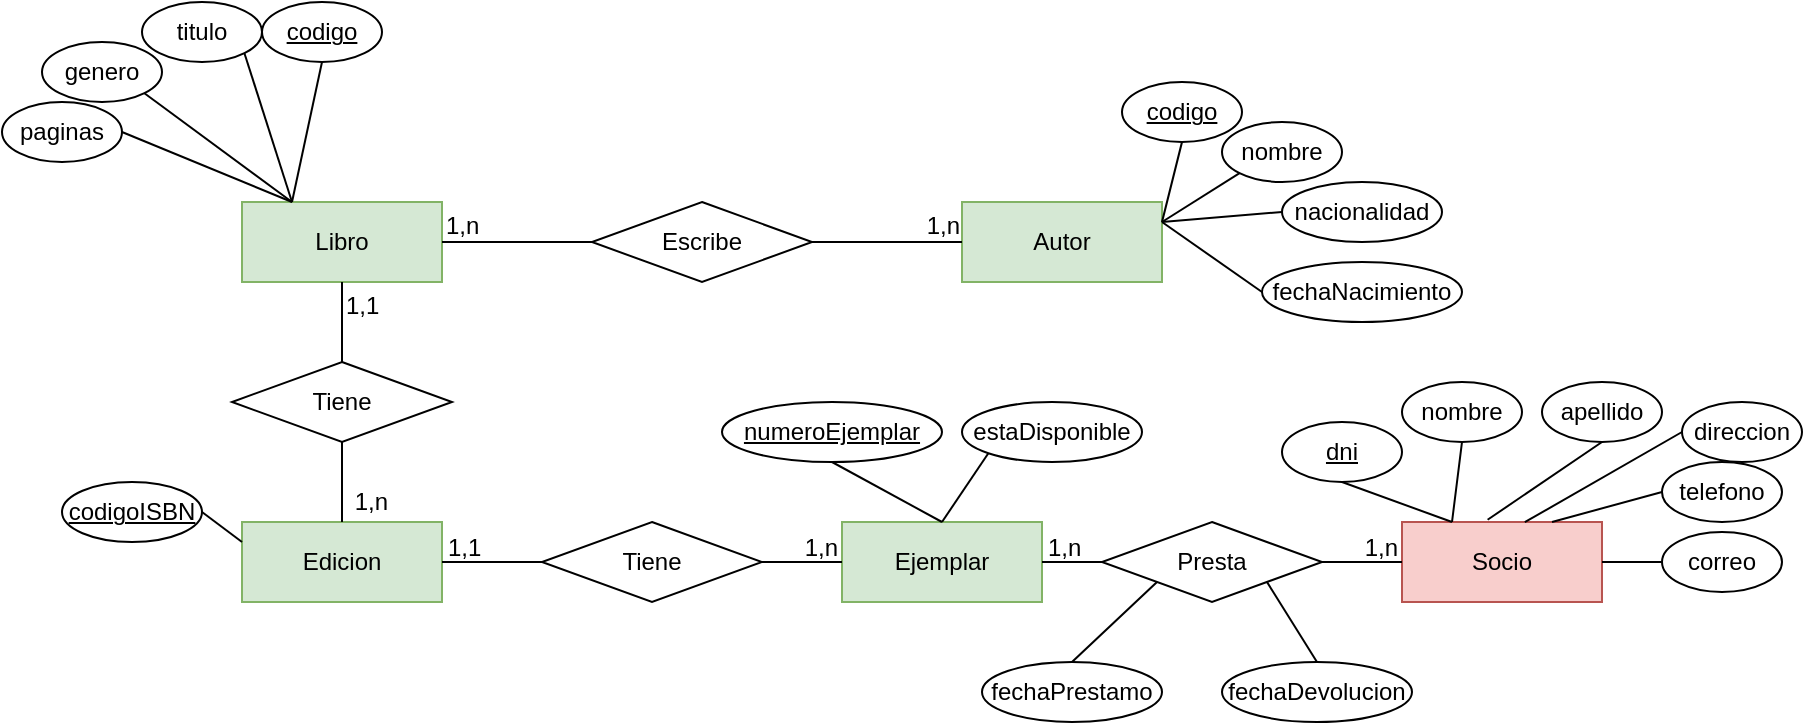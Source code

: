 <mxfile version="21.1.5" type="device" pages="2">
  <diagram id="R2lEEEUBdFMjLlhIrx00" name="diagrama conceptual">
    <mxGraphModel dx="1289" dy="741" grid="1" gridSize="10" guides="1" tooltips="1" connect="1" arrows="1" fold="1" page="1" pageScale="1" pageWidth="850" pageHeight="1100" math="0" shadow="0" extFonts="Permanent Marker^https://fonts.googleapis.com/css?family=Permanent+Marker">
      <root>
        <mxCell id="0" />
        <mxCell id="1" parent="0" />
        <mxCell id="YHcps3v1yfW_CganGsF0-1" value="Socio" style="whiteSpace=wrap;html=1;align=center;fillColor=#f8cecc;strokeColor=#b85450;" vertex="1" parent="1">
          <mxGeometry x="750" y="620" width="100" height="40" as="geometry" />
        </mxCell>
        <mxCell id="YHcps3v1yfW_CganGsF0-2" value="dni" style="ellipse;whiteSpace=wrap;html=1;align=center;fontStyle=4;" vertex="1" parent="1">
          <mxGeometry x="690" y="570" width="60" height="30" as="geometry" />
        </mxCell>
        <mxCell id="YHcps3v1yfW_CganGsF0-4" value="" style="endArrow=none;html=1;rounded=0;exitX=0.5;exitY=1;exitDx=0;exitDy=0;entryX=0.25;entryY=0;entryDx=0;entryDy=0;" edge="1" parent="1" source="YHcps3v1yfW_CganGsF0-2" target="YHcps3v1yfW_CganGsF0-1">
          <mxGeometry relative="1" as="geometry">
            <mxPoint x="610" y="630" as="sourcePoint" />
            <mxPoint x="770" y="630" as="targetPoint" />
          </mxGeometry>
        </mxCell>
        <mxCell id="YHcps3v1yfW_CganGsF0-6" value="" style="endArrow=none;html=1;rounded=0;exitX=0.5;exitY=1;exitDx=0;exitDy=0;entryX=0.25;entryY=0;entryDx=0;entryDy=0;" edge="1" parent="1" source="YHcps3v1yfW_CganGsF0-8" target="YHcps3v1yfW_CganGsF0-1">
          <mxGeometry relative="1" as="geometry">
            <mxPoint x="790" y="580" as="sourcePoint" />
            <mxPoint x="770" y="630" as="targetPoint" />
          </mxGeometry>
        </mxCell>
        <mxCell id="YHcps3v1yfW_CganGsF0-8" value="nombre" style="ellipse;whiteSpace=wrap;html=1;align=center;" vertex="1" parent="1">
          <mxGeometry x="750" y="550" width="60" height="30" as="geometry" />
        </mxCell>
        <mxCell id="YHcps3v1yfW_CganGsF0-10" value="apellido" style="ellipse;whiteSpace=wrap;html=1;align=center;" vertex="1" parent="1">
          <mxGeometry x="820" y="550" width="60" height="30" as="geometry" />
        </mxCell>
        <mxCell id="YHcps3v1yfW_CganGsF0-11" value="" style="endArrow=none;html=1;rounded=0;exitX=0.5;exitY=1;exitDx=0;exitDy=0;entryX=0.428;entryY=-0.028;entryDx=0;entryDy=0;entryPerimeter=0;" edge="1" parent="1" source="YHcps3v1yfW_CganGsF0-10" target="YHcps3v1yfW_CganGsF0-1">
          <mxGeometry relative="1" as="geometry">
            <mxPoint x="790" y="580" as="sourcePoint" />
            <mxPoint x="770" y="630" as="targetPoint" />
          </mxGeometry>
        </mxCell>
        <mxCell id="YHcps3v1yfW_CganGsF0-12" value="direccion" style="ellipse;whiteSpace=wrap;html=1;align=center;" vertex="1" parent="1">
          <mxGeometry x="890" y="560" width="60" height="30" as="geometry" />
        </mxCell>
        <mxCell id="YHcps3v1yfW_CganGsF0-13" value="telefono" style="ellipse;whiteSpace=wrap;html=1;align=center;" vertex="1" parent="1">
          <mxGeometry x="880" y="590" width="60" height="30" as="geometry" />
        </mxCell>
        <mxCell id="YHcps3v1yfW_CganGsF0-14" value="correo" style="ellipse;whiteSpace=wrap;html=1;align=center;" vertex="1" parent="1">
          <mxGeometry x="880" y="625" width="60" height="30" as="geometry" />
        </mxCell>
        <mxCell id="YHcps3v1yfW_CganGsF0-15" value="" style="endArrow=none;html=1;rounded=0;exitX=0;exitY=0.5;exitDx=0;exitDy=0;entryX=0.614;entryY=0.003;entryDx=0;entryDy=0;entryPerimeter=0;" edge="1" parent="1" source="YHcps3v1yfW_CganGsF0-12" target="YHcps3v1yfW_CganGsF0-1">
          <mxGeometry relative="1" as="geometry">
            <mxPoint x="790" y="580" as="sourcePoint" />
            <mxPoint x="770" y="630" as="targetPoint" />
          </mxGeometry>
        </mxCell>
        <mxCell id="YHcps3v1yfW_CganGsF0-16" value="" style="endArrow=none;html=1;rounded=0;exitX=0;exitY=0.5;exitDx=0;exitDy=0;entryX=0.75;entryY=0;entryDx=0;entryDy=0;" edge="1" parent="1" source="YHcps3v1yfW_CganGsF0-13" target="YHcps3v1yfW_CganGsF0-1">
          <mxGeometry relative="1" as="geometry">
            <mxPoint x="790" y="580" as="sourcePoint" />
            <mxPoint x="770" y="630" as="targetPoint" />
          </mxGeometry>
        </mxCell>
        <mxCell id="YHcps3v1yfW_CganGsF0-17" value="" style="endArrow=none;html=1;rounded=0;exitX=0;exitY=0.5;exitDx=0;exitDy=0;entryX=1;entryY=0.5;entryDx=0;entryDy=0;" edge="1" parent="1" source="YHcps3v1yfW_CganGsF0-14" target="YHcps3v1yfW_CganGsF0-1">
          <mxGeometry relative="1" as="geometry">
            <mxPoint x="790" y="580" as="sourcePoint" />
            <mxPoint x="770" y="630" as="targetPoint" />
          </mxGeometry>
        </mxCell>
        <mxCell id="YHcps3v1yfW_CganGsF0-18" value="Libro" style="whiteSpace=wrap;html=1;align=center;fillColor=#d5e8d4;strokeColor=#82b366;" vertex="1" parent="1">
          <mxGeometry x="170" y="460" width="100" height="40" as="geometry" />
        </mxCell>
        <mxCell id="YHcps3v1yfW_CganGsF0-19" value="Autor" style="whiteSpace=wrap;html=1;align=center;fillColor=#d5e8d4;strokeColor=#82b366;" vertex="1" parent="1">
          <mxGeometry x="530" y="460" width="100" height="40" as="geometry" />
        </mxCell>
        <mxCell id="YHcps3v1yfW_CganGsF0-20" value="" style="endArrow=none;html=1;rounded=0;exitX=1;exitY=1;exitDx=0;exitDy=0;entryX=0.25;entryY=0;entryDx=0;entryDy=0;" edge="1" parent="1" source="YHcps3v1yfW_CganGsF0-21" target="YHcps3v1yfW_CganGsF0-18">
          <mxGeometry relative="1" as="geometry">
            <mxPoint x="210" y="250" as="sourcePoint" />
            <mxPoint x="190" y="300" as="targetPoint" />
          </mxGeometry>
        </mxCell>
        <mxCell id="YHcps3v1yfW_CganGsF0-21" value="titulo" style="ellipse;whiteSpace=wrap;html=1;align=center;" vertex="1" parent="1">
          <mxGeometry x="120" y="360" width="60" height="30" as="geometry" />
        </mxCell>
        <mxCell id="YHcps3v1yfW_CganGsF0-22" value="genero" style="ellipse;whiteSpace=wrap;html=1;align=center;" vertex="1" parent="1">
          <mxGeometry x="70" y="380" width="60" height="30" as="geometry" />
        </mxCell>
        <mxCell id="YHcps3v1yfW_CganGsF0-23" value="" style="endArrow=none;html=1;rounded=0;exitX=1;exitY=1;exitDx=0;exitDy=0;entryX=0.25;entryY=0;entryDx=0;entryDy=0;" edge="1" parent="1" source="YHcps3v1yfW_CganGsF0-22" target="YHcps3v1yfW_CganGsF0-18">
          <mxGeometry relative="1" as="geometry">
            <mxPoint x="210" y="250" as="sourcePoint" />
            <mxPoint x="190" y="300" as="targetPoint" />
          </mxGeometry>
        </mxCell>
        <mxCell id="YHcps3v1yfW_CganGsF0-25" value="paginas" style="ellipse;whiteSpace=wrap;html=1;align=center;" vertex="1" parent="1">
          <mxGeometry x="50" y="410" width="60" height="30" as="geometry" />
        </mxCell>
        <mxCell id="YHcps3v1yfW_CganGsF0-26" value="" style="endArrow=none;html=1;rounded=0;exitX=1;exitY=0.5;exitDx=0;exitDy=0;entryX=0.25;entryY=0;entryDx=0;entryDy=0;" edge="1" parent="1" source="YHcps3v1yfW_CganGsF0-25" target="YHcps3v1yfW_CganGsF0-18">
          <mxGeometry relative="1" as="geometry">
            <mxPoint x="210" y="250" as="sourcePoint" />
            <mxPoint x="190" y="300" as="targetPoint" />
          </mxGeometry>
        </mxCell>
        <mxCell id="YHcps3v1yfW_CganGsF0-27" value="codigo" style="ellipse;whiteSpace=wrap;html=1;align=center;fontStyle=4;" vertex="1" parent="1">
          <mxGeometry x="180" y="360" width="60" height="30" as="geometry" />
        </mxCell>
        <mxCell id="YHcps3v1yfW_CganGsF0-28" value="" style="endArrow=none;html=1;rounded=0;exitX=0.5;exitY=1;exitDx=0;exitDy=0;entryX=0.25;entryY=0;entryDx=0;entryDy=0;" edge="1" parent="1" source="YHcps3v1yfW_CganGsF0-27" target="YHcps3v1yfW_CganGsF0-18">
          <mxGeometry relative="1" as="geometry">
            <mxPoint x="210" y="250" as="sourcePoint" />
            <mxPoint x="190" y="300" as="targetPoint" />
          </mxGeometry>
        </mxCell>
        <mxCell id="YHcps3v1yfW_CganGsF0-29" value="codigo" style="ellipse;whiteSpace=wrap;html=1;align=center;fontStyle=4;" vertex="1" parent="1">
          <mxGeometry x="610" y="400" width="60" height="30" as="geometry" />
        </mxCell>
        <mxCell id="YHcps3v1yfW_CganGsF0-30" value="" style="endArrow=none;html=1;rounded=0;exitX=0.5;exitY=1;exitDx=0;exitDy=0;entryX=1;entryY=0.25;entryDx=0;entryDy=0;" edge="1" parent="1" source="YHcps3v1yfW_CganGsF0-29" target="YHcps3v1yfW_CganGsF0-19">
          <mxGeometry relative="1" as="geometry">
            <mxPoint x="290" y="250" as="sourcePoint" />
            <mxPoint x="270" y="300" as="targetPoint" />
          </mxGeometry>
        </mxCell>
        <mxCell id="YHcps3v1yfW_CganGsF0-31" value="nombre" style="ellipse;whiteSpace=wrap;html=1;align=center;" vertex="1" parent="1">
          <mxGeometry x="660" y="420" width="60" height="30" as="geometry" />
        </mxCell>
        <mxCell id="YHcps3v1yfW_CganGsF0-32" value="" style="endArrow=none;html=1;rounded=0;exitX=0;exitY=1;exitDx=0;exitDy=0;entryX=1;entryY=0.25;entryDx=0;entryDy=0;" edge="1" parent="1" source="YHcps3v1yfW_CganGsF0-31" target="YHcps3v1yfW_CganGsF0-19">
          <mxGeometry relative="1" as="geometry">
            <mxPoint x="290" y="250" as="sourcePoint" />
            <mxPoint x="270" y="300" as="targetPoint" />
          </mxGeometry>
        </mxCell>
        <mxCell id="YHcps3v1yfW_CganGsF0-33" value="nacionalidad" style="ellipse;whiteSpace=wrap;html=1;align=center;" vertex="1" parent="1">
          <mxGeometry x="690" y="450" width="80" height="30" as="geometry" />
        </mxCell>
        <mxCell id="YHcps3v1yfW_CganGsF0-34" value="" style="endArrow=none;html=1;rounded=0;exitX=0;exitY=0.5;exitDx=0;exitDy=0;entryX=1;entryY=0.25;entryDx=0;entryDy=0;" edge="1" parent="1" source="YHcps3v1yfW_CganGsF0-33" target="YHcps3v1yfW_CganGsF0-19">
          <mxGeometry relative="1" as="geometry">
            <mxPoint x="290" y="250" as="sourcePoint" />
            <mxPoint x="270" y="300" as="targetPoint" />
          </mxGeometry>
        </mxCell>
        <mxCell id="YHcps3v1yfW_CganGsF0-35" value="fechaNacimiento" style="ellipse;whiteSpace=wrap;html=1;align=center;" vertex="1" parent="1">
          <mxGeometry x="680" y="490" width="100" height="30" as="geometry" />
        </mxCell>
        <mxCell id="YHcps3v1yfW_CganGsF0-38" value="" style="endArrow=none;html=1;rounded=0;exitX=0;exitY=0.5;exitDx=0;exitDy=0;entryX=1;entryY=0.25;entryDx=0;entryDy=0;" edge="1" parent="1" source="YHcps3v1yfW_CganGsF0-35" target="YHcps3v1yfW_CganGsF0-19">
          <mxGeometry relative="1" as="geometry">
            <mxPoint x="290" y="250" as="sourcePoint" />
            <mxPoint x="270" y="300" as="targetPoint" />
          </mxGeometry>
        </mxCell>
        <mxCell id="YHcps3v1yfW_CganGsF0-40" value="Edicion" style="whiteSpace=wrap;html=1;align=center;fillColor=#d5e8d4;strokeColor=#82b366;" vertex="1" parent="1">
          <mxGeometry x="170" y="620" width="100" height="40" as="geometry" />
        </mxCell>
        <mxCell id="YHcps3v1yfW_CganGsF0-42" value="codigoISBN" style="ellipse;whiteSpace=wrap;html=1;align=center;fontStyle=4;" vertex="1" parent="1">
          <mxGeometry x="80" y="600" width="70" height="30" as="geometry" />
        </mxCell>
        <mxCell id="YHcps3v1yfW_CganGsF0-43" value="" style="endArrow=none;html=1;rounded=0;exitX=1;exitY=0.5;exitDx=0;exitDy=0;entryX=0;entryY=0.25;entryDx=0;entryDy=0;" edge="1" parent="1" source="YHcps3v1yfW_CganGsF0-42" target="YHcps3v1yfW_CganGsF0-40">
          <mxGeometry relative="1" as="geometry">
            <mxPoint x="210" y="300" as="sourcePoint" />
            <mxPoint x="190" y="350" as="targetPoint" />
          </mxGeometry>
        </mxCell>
        <mxCell id="YHcps3v1yfW_CganGsF0-44" value="" style="endArrow=none;html=1;rounded=0;entryX=0;entryY=0.5;entryDx=0;entryDy=0;exitX=1;exitY=0.5;exitDx=0;exitDy=0;" edge="1" parent="1" source="YHcps3v1yfW_CganGsF0-18" target="YHcps3v1yfW_CganGsF0-19">
          <mxGeometry relative="1" as="geometry">
            <mxPoint x="280" y="510" as="sourcePoint" />
            <mxPoint x="440" y="510" as="targetPoint" />
          </mxGeometry>
        </mxCell>
        <mxCell id="YHcps3v1yfW_CganGsF0-45" value="1,n" style="resizable=0;html=1;whiteSpace=wrap;align=left;verticalAlign=bottom;" connectable="0" vertex="1" parent="YHcps3v1yfW_CganGsF0-44">
          <mxGeometry x="-1" relative="1" as="geometry" />
        </mxCell>
        <mxCell id="YHcps3v1yfW_CganGsF0-46" value="1,n" style="resizable=0;html=1;whiteSpace=wrap;align=right;verticalAlign=bottom;" connectable="0" vertex="1" parent="YHcps3v1yfW_CganGsF0-44">
          <mxGeometry x="1" relative="1" as="geometry" />
        </mxCell>
        <mxCell id="YHcps3v1yfW_CganGsF0-47" value="" style="endArrow=none;html=1;rounded=0;entryX=0.5;entryY=0;entryDx=0;entryDy=0;exitX=0.5;exitY=1;exitDx=0;exitDy=0;" edge="1" parent="1" source="YHcps3v1yfW_CganGsF0-18" target="YHcps3v1yfW_CganGsF0-40">
          <mxGeometry relative="1" as="geometry">
            <mxPoint x="280" y="510" as="sourcePoint" />
            <mxPoint x="440" y="510" as="targetPoint" />
          </mxGeometry>
        </mxCell>
        <mxCell id="YHcps3v1yfW_CganGsF0-48" value="1,1" style="resizable=0;html=1;whiteSpace=wrap;align=left;verticalAlign=bottom;" connectable="0" vertex="1" parent="YHcps3v1yfW_CganGsF0-47">
          <mxGeometry x="-1" relative="1" as="geometry">
            <mxPoint y="20" as="offset" />
          </mxGeometry>
        </mxCell>
        <mxCell id="YHcps3v1yfW_CganGsF0-49" value="1,n" style="resizable=0;html=1;whiteSpace=wrap;align=right;verticalAlign=bottom;" connectable="0" vertex="1" parent="YHcps3v1yfW_CganGsF0-47">
          <mxGeometry x="1" relative="1" as="geometry">
            <mxPoint x="24" y="-2" as="offset" />
          </mxGeometry>
        </mxCell>
        <mxCell id="YHcps3v1yfW_CganGsF0-58" value="Ejemplar" style="whiteSpace=wrap;html=1;align=center;fillColor=#d5e8d4;strokeColor=#82b366;" vertex="1" parent="1">
          <mxGeometry x="470" y="620" width="100" height="40" as="geometry" />
        </mxCell>
        <mxCell id="YHcps3v1yfW_CganGsF0-59" value="" style="endArrow=none;html=1;rounded=0;entryX=0;entryY=0.5;entryDx=0;entryDy=0;exitX=1;exitY=0.5;exitDx=0;exitDy=0;" edge="1" parent="1" source="YHcps3v1yfW_CganGsF0-40" target="YHcps3v1yfW_CganGsF0-58">
          <mxGeometry relative="1" as="geometry">
            <mxPoint x="280" y="560" as="sourcePoint" />
            <mxPoint x="440" y="560" as="targetPoint" />
          </mxGeometry>
        </mxCell>
        <mxCell id="YHcps3v1yfW_CganGsF0-60" value="1,1" style="resizable=0;html=1;whiteSpace=wrap;align=left;verticalAlign=bottom;" connectable="0" vertex="1" parent="YHcps3v1yfW_CganGsF0-59">
          <mxGeometry x="-1" relative="1" as="geometry">
            <mxPoint x="1" y="1" as="offset" />
          </mxGeometry>
        </mxCell>
        <mxCell id="YHcps3v1yfW_CganGsF0-61" value="1,n" style="resizable=0;html=1;whiteSpace=wrap;align=right;verticalAlign=bottom;" connectable="0" vertex="1" parent="YHcps3v1yfW_CganGsF0-59">
          <mxGeometry x="1" relative="1" as="geometry">
            <mxPoint x="-1" y="1" as="offset" />
          </mxGeometry>
        </mxCell>
        <mxCell id="YHcps3v1yfW_CganGsF0-62" value="Escribe" style="shape=rhombus;perimeter=rhombusPerimeter;whiteSpace=wrap;html=1;align=center;" vertex="1" parent="1">
          <mxGeometry x="345" y="460" width="110" height="40" as="geometry" />
        </mxCell>
        <mxCell id="YHcps3v1yfW_CganGsF0-63" value="Tiene" style="shape=rhombus;perimeter=rhombusPerimeter;whiteSpace=wrap;html=1;align=center;" vertex="1" parent="1">
          <mxGeometry x="165" y="540" width="110" height="40" as="geometry" />
        </mxCell>
        <mxCell id="YHcps3v1yfW_CganGsF0-68" value="Tiene" style="shape=rhombus;perimeter=rhombusPerimeter;whiteSpace=wrap;html=1;align=center;" vertex="1" parent="1">
          <mxGeometry x="320" y="620" width="110" height="40" as="geometry" />
        </mxCell>
        <mxCell id="YHcps3v1yfW_CganGsF0-69" value="numeroEjemplar" style="ellipse;whiteSpace=wrap;html=1;align=center;fontStyle=4;" vertex="1" parent="1">
          <mxGeometry x="410" y="560" width="110" height="30" as="geometry" />
        </mxCell>
        <mxCell id="YHcps3v1yfW_CganGsF0-70" value="estaDisponible" style="ellipse;whiteSpace=wrap;html=1;align=center;" vertex="1" parent="1">
          <mxGeometry x="530" y="560" width="90" height="30" as="geometry" />
        </mxCell>
        <mxCell id="YHcps3v1yfW_CganGsF0-72" value="" style="endArrow=none;html=1;rounded=0;exitX=0.5;exitY=1;exitDx=0;exitDy=0;entryX=0.5;entryY=0;entryDx=0;entryDy=0;" edge="1" parent="1" source="YHcps3v1yfW_CganGsF0-69" target="YHcps3v1yfW_CganGsF0-58">
          <mxGeometry relative="1" as="geometry">
            <mxPoint x="210" y="250" as="sourcePoint" />
            <mxPoint x="190" y="300" as="targetPoint" />
          </mxGeometry>
        </mxCell>
        <mxCell id="YHcps3v1yfW_CganGsF0-73" value="" style="endArrow=none;html=1;rounded=0;exitX=0;exitY=1;exitDx=0;exitDy=0;entryX=0.5;entryY=0;entryDx=0;entryDy=0;" edge="1" parent="1" source="YHcps3v1yfW_CganGsF0-70" target="YHcps3v1yfW_CganGsF0-58">
          <mxGeometry relative="1" as="geometry">
            <mxPoint x="210" y="250" as="sourcePoint" />
            <mxPoint x="190" y="300" as="targetPoint" />
          </mxGeometry>
        </mxCell>
        <mxCell id="YHcps3v1yfW_CganGsF0-75" value="" style="endArrow=none;html=1;rounded=0;entryX=0;entryY=0.5;entryDx=0;entryDy=0;exitX=1;exitY=0.5;exitDx=0;exitDy=0;" edge="1" parent="1" source="YHcps3v1yfW_CganGsF0-74" target="YHcps3v1yfW_CganGsF0-1">
          <mxGeometry relative="1" as="geometry">
            <mxPoint x="530" y="639.66" as="sourcePoint" />
            <mxPoint x="730" y="639.66" as="targetPoint" />
          </mxGeometry>
        </mxCell>
        <mxCell id="YHcps3v1yfW_CganGsF0-77" value="1,n" style="resizable=0;html=1;whiteSpace=wrap;align=right;verticalAlign=bottom;" connectable="0" vertex="1" parent="YHcps3v1yfW_CganGsF0-75">
          <mxGeometry x="1" relative="1" as="geometry">
            <mxPoint x="-1" y="1" as="offset" />
          </mxGeometry>
        </mxCell>
        <mxCell id="YHcps3v1yfW_CganGsF0-78" value="" style="endArrow=none;html=1;rounded=0;entryX=0;entryY=0.5;entryDx=0;entryDy=0;exitX=1;exitY=0.5;exitDx=0;exitDy=0;" edge="1" parent="1" source="YHcps3v1yfW_CganGsF0-58" target="YHcps3v1yfW_CganGsF0-74">
          <mxGeometry relative="1" as="geometry">
            <mxPoint x="570" y="640" as="sourcePoint" />
            <mxPoint x="750" y="640" as="targetPoint" />
          </mxGeometry>
        </mxCell>
        <mxCell id="YHcps3v1yfW_CganGsF0-79" value="1,n" style="resizable=0;html=1;whiteSpace=wrap;align=left;verticalAlign=bottom;" connectable="0" vertex="1" parent="YHcps3v1yfW_CganGsF0-78">
          <mxGeometry x="-1" relative="1" as="geometry">
            <mxPoint x="1" y="1" as="offset" />
          </mxGeometry>
        </mxCell>
        <mxCell id="YHcps3v1yfW_CganGsF0-74" value="Presta" style="shape=rhombus;perimeter=rhombusPerimeter;whiteSpace=wrap;html=1;align=center;" vertex="1" parent="1">
          <mxGeometry x="600" y="620" width="110" height="40" as="geometry" />
        </mxCell>
        <mxCell id="YHcps3v1yfW_CganGsF0-81" value="fechaPrestamo" style="ellipse;whiteSpace=wrap;html=1;align=center;" vertex="1" parent="1">
          <mxGeometry x="540" y="690" width="90" height="30" as="geometry" />
        </mxCell>
        <mxCell id="YHcps3v1yfW_CganGsF0-82" value="" style="endArrow=none;html=1;rounded=0;exitX=0;exitY=1;exitDx=0;exitDy=0;entryX=0.5;entryY=0;entryDx=0;entryDy=0;" edge="1" parent="1" source="YHcps3v1yfW_CganGsF0-74" target="YHcps3v1yfW_CganGsF0-81">
          <mxGeometry relative="1" as="geometry">
            <mxPoint x="210" y="250" as="sourcePoint" />
            <mxPoint x="190" y="300" as="targetPoint" />
          </mxGeometry>
        </mxCell>
        <mxCell id="YHcps3v1yfW_CganGsF0-83" value="fechaDevolucion" style="ellipse;whiteSpace=wrap;html=1;align=center;" vertex="1" parent="1">
          <mxGeometry x="660" y="690" width="95" height="30" as="geometry" />
        </mxCell>
        <mxCell id="YHcps3v1yfW_CganGsF0-84" value="" style="endArrow=none;html=1;rounded=0;exitX=1;exitY=1;exitDx=0;exitDy=0;entryX=0.5;entryY=0;entryDx=0;entryDy=0;" edge="1" parent="1" source="YHcps3v1yfW_CganGsF0-74" target="YHcps3v1yfW_CganGsF0-83">
          <mxGeometry relative="1" as="geometry">
            <mxPoint x="210" y="250" as="sourcePoint" />
            <mxPoint x="190" y="300" as="targetPoint" />
          </mxGeometry>
        </mxCell>
      </root>
    </mxGraphModel>
  </diagram>
  <diagram id="5C810Ukz3juJQArfI_yk" name="diagrama logico">
    <mxGraphModel dx="1096" dy="630" grid="1" gridSize="10" guides="1" tooltips="1" connect="1" arrows="1" fold="1" page="1" pageScale="1" pageWidth="850" pageHeight="1100" math="0" shadow="0">
      <root>
        <mxCell id="0" />
        <mxCell id="1" parent="0" />
        <mxCell id="7SmmPqtkqfkZnW7PVA8j-1" value="" style="edgeStyle=entityRelationEdgeStyle;endArrow=ERzeroToMany;startArrow=ERone;endFill=1;startFill=0;" edge="1" parent="1" source="7SmmPqtkqfkZnW7PVA8j-24" target="7SmmPqtkqfkZnW7PVA8j-7">
          <mxGeometry width="100" height="100" relative="1" as="geometry">
            <mxPoint x="340" y="720" as="sourcePoint" />
            <mxPoint x="440" y="620" as="targetPoint" />
          </mxGeometry>
        </mxCell>
        <mxCell id="7SmmPqtkqfkZnW7PVA8j-2" value="" style="edgeStyle=entityRelationEdgeStyle;endArrow=ERzeroToMany;startArrow=ERone;endFill=1;startFill=0;" edge="1" parent="1" source="7SmmPqtkqfkZnW7PVA8j-4" target="7SmmPqtkqfkZnW7PVA8j-17">
          <mxGeometry width="100" height="100" relative="1" as="geometry">
            <mxPoint x="400" y="180" as="sourcePoint" />
            <mxPoint x="460" y="205" as="targetPoint" />
          </mxGeometry>
        </mxCell>
        <mxCell id="7SmmPqtkqfkZnW7PVA8j-3" value="Orders" style="shape=table;startSize=30;container=1;collapsible=1;childLayout=tableLayout;fixedRows=1;rowLines=0;fontStyle=1;align=center;resizeLast=1;" vertex="1" parent="1">
          <mxGeometry x="450" y="120" width="250" height="130" as="geometry" />
        </mxCell>
        <mxCell id="7SmmPqtkqfkZnW7PVA8j-4" value="" style="shape=partialRectangle;collapsible=0;dropTarget=0;pointerEvents=0;fillColor=none;points=[[0,0.5],[1,0.5]];portConstraint=eastwest;top=0;left=0;right=0;bottom=1;" vertex="1" parent="7SmmPqtkqfkZnW7PVA8j-3">
          <mxGeometry y="30" width="250" height="30" as="geometry" />
        </mxCell>
        <mxCell id="7SmmPqtkqfkZnW7PVA8j-5" value="PK" style="shape=partialRectangle;overflow=hidden;connectable=0;fillColor=none;top=0;left=0;bottom=0;right=0;fontStyle=1;" vertex="1" parent="7SmmPqtkqfkZnW7PVA8j-4">
          <mxGeometry width="30" height="30" as="geometry">
            <mxRectangle width="30" height="30" as="alternateBounds" />
          </mxGeometry>
        </mxCell>
        <mxCell id="7SmmPqtkqfkZnW7PVA8j-6" value="order_id int NOT NULL " style="shape=partialRectangle;overflow=hidden;connectable=0;fillColor=none;top=0;left=0;bottom=0;right=0;align=left;spacingLeft=6;fontStyle=5;" vertex="1" parent="7SmmPqtkqfkZnW7PVA8j-4">
          <mxGeometry x="30" width="220" height="30" as="geometry">
            <mxRectangle width="220" height="30" as="alternateBounds" />
          </mxGeometry>
        </mxCell>
        <mxCell id="7SmmPqtkqfkZnW7PVA8j-7" value="" style="shape=partialRectangle;collapsible=0;dropTarget=0;pointerEvents=0;fillColor=none;points=[[0,0.5],[1,0.5]];portConstraint=eastwest;top=0;left=0;right=0;bottom=0;" vertex="1" parent="7SmmPqtkqfkZnW7PVA8j-3">
          <mxGeometry y="60" width="250" height="30" as="geometry" />
        </mxCell>
        <mxCell id="7SmmPqtkqfkZnW7PVA8j-8" value="FK1" style="shape=partialRectangle;overflow=hidden;connectable=0;fillColor=none;top=0;left=0;bottom=0;right=0;" vertex="1" parent="7SmmPqtkqfkZnW7PVA8j-7">
          <mxGeometry width="30" height="30" as="geometry">
            <mxRectangle width="30" height="30" as="alternateBounds" />
          </mxGeometry>
        </mxCell>
        <mxCell id="7SmmPqtkqfkZnW7PVA8j-9" value="customer_id int NOT NULL" style="shape=partialRectangle;overflow=hidden;connectable=0;fillColor=none;top=0;left=0;bottom=0;right=0;align=left;spacingLeft=6;" vertex="1" parent="7SmmPqtkqfkZnW7PVA8j-7">
          <mxGeometry x="30" width="220" height="30" as="geometry">
            <mxRectangle width="220" height="30" as="alternateBounds" />
          </mxGeometry>
        </mxCell>
        <mxCell id="7SmmPqtkqfkZnW7PVA8j-10" value="" style="shape=partialRectangle;collapsible=0;dropTarget=0;pointerEvents=0;fillColor=none;points=[[0,0.5],[1,0.5]];portConstraint=eastwest;top=0;left=0;right=0;bottom=0;" vertex="1" parent="7SmmPqtkqfkZnW7PVA8j-3">
          <mxGeometry y="90" width="250" height="30" as="geometry" />
        </mxCell>
        <mxCell id="7SmmPqtkqfkZnW7PVA8j-11" value="" style="shape=partialRectangle;overflow=hidden;connectable=0;fillColor=none;top=0;left=0;bottom=0;right=0;" vertex="1" parent="7SmmPqtkqfkZnW7PVA8j-10">
          <mxGeometry width="30" height="30" as="geometry">
            <mxRectangle width="30" height="30" as="alternateBounds" />
          </mxGeometry>
        </mxCell>
        <mxCell id="7SmmPqtkqfkZnW7PVA8j-12" value="order_date date NOT NULL" style="shape=partialRectangle;overflow=hidden;connectable=0;fillColor=none;top=0;left=0;bottom=0;right=0;align=left;spacingLeft=6;" vertex="1" parent="7SmmPqtkqfkZnW7PVA8j-10">
          <mxGeometry x="30" width="220" height="30" as="geometry">
            <mxRectangle width="220" height="30" as="alternateBounds" />
          </mxGeometry>
        </mxCell>
        <mxCell id="7SmmPqtkqfkZnW7PVA8j-13" value="Shipments" style="shape=table;startSize=30;container=1;collapsible=1;childLayout=tableLayout;fixedRows=1;rowLines=0;fontStyle=1;align=center;resizeLast=1;" vertex="1" parent="1">
          <mxGeometry x="450" y="280" width="250" height="130" as="geometry" />
        </mxCell>
        <mxCell id="7SmmPqtkqfkZnW7PVA8j-14" value="" style="shape=partialRectangle;collapsible=0;dropTarget=0;pointerEvents=0;fillColor=none;points=[[0,0.5],[1,0.5]];portConstraint=eastwest;top=0;left=0;right=0;bottom=1;" vertex="1" parent="7SmmPqtkqfkZnW7PVA8j-13">
          <mxGeometry y="30" width="250" height="30" as="geometry" />
        </mxCell>
        <mxCell id="7SmmPqtkqfkZnW7PVA8j-15" value="PK" style="shape=partialRectangle;overflow=hidden;connectable=0;fillColor=none;top=0;left=0;bottom=0;right=0;fontStyle=1;" vertex="1" parent="7SmmPqtkqfkZnW7PVA8j-14">
          <mxGeometry width="30" height="30" as="geometry">
            <mxRectangle width="30" height="30" as="alternateBounds" />
          </mxGeometry>
        </mxCell>
        <mxCell id="7SmmPqtkqfkZnW7PVA8j-16" value="shipment_id int NOT NULL " style="shape=partialRectangle;overflow=hidden;connectable=0;fillColor=none;top=0;left=0;bottom=0;right=0;align=left;spacingLeft=6;fontStyle=5;" vertex="1" parent="7SmmPqtkqfkZnW7PVA8j-14">
          <mxGeometry x="30" width="220" height="30" as="geometry">
            <mxRectangle width="220" height="30" as="alternateBounds" />
          </mxGeometry>
        </mxCell>
        <mxCell id="7SmmPqtkqfkZnW7PVA8j-17" value="" style="shape=partialRectangle;collapsible=0;dropTarget=0;pointerEvents=0;fillColor=none;points=[[0,0.5],[1,0.5]];portConstraint=eastwest;top=0;left=0;right=0;bottom=0;" vertex="1" parent="7SmmPqtkqfkZnW7PVA8j-13">
          <mxGeometry y="60" width="250" height="30" as="geometry" />
        </mxCell>
        <mxCell id="7SmmPqtkqfkZnW7PVA8j-18" value="FK1" style="shape=partialRectangle;overflow=hidden;connectable=0;fillColor=none;top=0;left=0;bottom=0;right=0;" vertex="1" parent="7SmmPqtkqfkZnW7PVA8j-17">
          <mxGeometry width="30" height="30" as="geometry">
            <mxRectangle width="30" height="30" as="alternateBounds" />
          </mxGeometry>
        </mxCell>
        <mxCell id="7SmmPqtkqfkZnW7PVA8j-19" value="order_id int NOT NULL" style="shape=partialRectangle;overflow=hidden;connectable=0;fillColor=none;top=0;left=0;bottom=0;right=0;align=left;spacingLeft=6;" vertex="1" parent="7SmmPqtkqfkZnW7PVA8j-17">
          <mxGeometry x="30" width="220" height="30" as="geometry">
            <mxRectangle width="220" height="30" as="alternateBounds" />
          </mxGeometry>
        </mxCell>
        <mxCell id="7SmmPqtkqfkZnW7PVA8j-20" value="" style="shape=partialRectangle;collapsible=0;dropTarget=0;pointerEvents=0;fillColor=none;points=[[0,0.5],[1,0.5]];portConstraint=eastwest;top=0;left=0;right=0;bottom=0;" vertex="1" parent="7SmmPqtkqfkZnW7PVA8j-13">
          <mxGeometry y="90" width="250" height="30" as="geometry" />
        </mxCell>
        <mxCell id="7SmmPqtkqfkZnW7PVA8j-21" value="" style="shape=partialRectangle;overflow=hidden;connectable=0;fillColor=none;top=0;left=0;bottom=0;right=0;" vertex="1" parent="7SmmPqtkqfkZnW7PVA8j-20">
          <mxGeometry width="30" height="30" as="geometry">
            <mxRectangle width="30" height="30" as="alternateBounds" />
          </mxGeometry>
        </mxCell>
        <mxCell id="7SmmPqtkqfkZnW7PVA8j-22" value="shipment_date date NOT NULL" style="shape=partialRectangle;overflow=hidden;connectable=0;fillColor=none;top=0;left=0;bottom=0;right=0;align=left;spacingLeft=6;" vertex="1" parent="7SmmPqtkqfkZnW7PVA8j-20">
          <mxGeometry x="30" width="220" height="30" as="geometry">
            <mxRectangle width="220" height="30" as="alternateBounds" />
          </mxGeometry>
        </mxCell>
        <mxCell id="7SmmPqtkqfkZnW7PVA8j-23" value="Libro" style="shape=table;startSize=30;container=1;collapsible=1;childLayout=tableLayout;fixedRows=1;rowLines=0;fontStyle=1;align=center;resizeLast=1;" vertex="1" parent="1">
          <mxGeometry x="120" y="120" width="250" height="100" as="geometry" />
        </mxCell>
        <mxCell id="7SmmPqtkqfkZnW7PVA8j-24" value="" style="shape=partialRectangle;collapsible=0;dropTarget=0;pointerEvents=0;fillColor=none;points=[[0,0.5],[1,0.5]];portConstraint=eastwest;top=0;left=0;right=0;bottom=1;" vertex="1" parent="7SmmPqtkqfkZnW7PVA8j-23">
          <mxGeometry y="30" width="250" height="30" as="geometry" />
        </mxCell>
        <mxCell id="7SmmPqtkqfkZnW7PVA8j-25" value="PK" style="shape=partialRectangle;overflow=hidden;connectable=0;fillColor=none;top=0;left=0;bottom=0;right=0;fontStyle=1;" vertex="1" parent="7SmmPqtkqfkZnW7PVA8j-24">
          <mxGeometry width="30" height="30" as="geometry">
            <mxRectangle width="30" height="30" as="alternateBounds" />
          </mxGeometry>
        </mxCell>
        <mxCell id="7SmmPqtkqfkZnW7PVA8j-26" value="dni NOT NULL " style="shape=partialRectangle;overflow=hidden;connectable=0;fillColor=none;top=0;left=0;bottom=0;right=0;align=left;spacingLeft=6;fontStyle=5;" vertex="1" parent="7SmmPqtkqfkZnW7PVA8j-24">
          <mxGeometry x="30" width="220" height="30" as="geometry">
            <mxRectangle width="220" height="30" as="alternateBounds" />
          </mxGeometry>
        </mxCell>
        <mxCell id="7SmmPqtkqfkZnW7PVA8j-27" value="" style="shape=partialRectangle;collapsible=0;dropTarget=0;pointerEvents=0;fillColor=none;points=[[0,0.5],[1,0.5]];portConstraint=eastwest;top=0;left=0;right=0;bottom=0;" vertex="1" parent="7SmmPqtkqfkZnW7PVA8j-23">
          <mxGeometry y="60" width="250" height="30" as="geometry" />
        </mxCell>
        <mxCell id="7SmmPqtkqfkZnW7PVA8j-28" value="" style="shape=partialRectangle;overflow=hidden;connectable=0;fillColor=none;top=0;left=0;bottom=0;right=0;" vertex="1" parent="7SmmPqtkqfkZnW7PVA8j-27">
          <mxGeometry width="30" height="30" as="geometry">
            <mxRectangle width="30" height="30" as="alternateBounds" />
          </mxGeometry>
        </mxCell>
        <mxCell id="7SmmPqtkqfkZnW7PVA8j-29" value="customer_name char(50) NOT NULL" style="shape=partialRectangle;overflow=hidden;connectable=0;fillColor=none;top=0;left=0;bottom=0;right=0;align=left;spacingLeft=6;" vertex="1" parent="7SmmPqtkqfkZnW7PVA8j-27">
          <mxGeometry x="30" width="220" height="30" as="geometry">
            <mxRectangle width="220" height="30" as="alternateBounds" />
          </mxGeometry>
        </mxCell>
        <mxCell id="MIFL1ekXniG99IZFZCdi-1" value="Socio" style="whiteSpace=wrap;html=1;align=center;fillColor=#f8cecc;strokeColor=#b85450;" vertex="1" parent="1">
          <mxGeometry x="740" y="770" width="100" height="40" as="geometry" />
        </mxCell>
        <mxCell id="MIFL1ekXniG99IZFZCdi-2" value="dni" style="ellipse;whiteSpace=wrap;html=1;align=center;fontStyle=4;" vertex="1" parent="1">
          <mxGeometry x="680" y="720" width="60" height="30" as="geometry" />
        </mxCell>
        <mxCell id="MIFL1ekXniG99IZFZCdi-3" value="" style="endArrow=none;html=1;rounded=0;exitX=0.5;exitY=1;exitDx=0;exitDy=0;entryX=0.25;entryY=0;entryDx=0;entryDy=0;" edge="1" parent="1" source="MIFL1ekXniG99IZFZCdi-2" target="MIFL1ekXniG99IZFZCdi-1">
          <mxGeometry relative="1" as="geometry">
            <mxPoint x="600" y="780" as="sourcePoint" />
            <mxPoint x="760" y="780" as="targetPoint" />
          </mxGeometry>
        </mxCell>
        <mxCell id="MIFL1ekXniG99IZFZCdi-4" value="" style="endArrow=none;html=1;rounded=0;exitX=0.5;exitY=1;exitDx=0;exitDy=0;entryX=0.25;entryY=0;entryDx=0;entryDy=0;" edge="1" parent="1" source="MIFL1ekXniG99IZFZCdi-5" target="MIFL1ekXniG99IZFZCdi-1">
          <mxGeometry relative="1" as="geometry">
            <mxPoint x="780" y="730" as="sourcePoint" />
            <mxPoint x="760" y="780" as="targetPoint" />
          </mxGeometry>
        </mxCell>
        <mxCell id="MIFL1ekXniG99IZFZCdi-5" value="nombre" style="ellipse;whiteSpace=wrap;html=1;align=center;" vertex="1" parent="1">
          <mxGeometry x="740" y="700" width="60" height="30" as="geometry" />
        </mxCell>
        <mxCell id="MIFL1ekXniG99IZFZCdi-6" value="apellido" style="ellipse;whiteSpace=wrap;html=1;align=center;" vertex="1" parent="1">
          <mxGeometry x="810" y="700" width="60" height="30" as="geometry" />
        </mxCell>
        <mxCell id="MIFL1ekXniG99IZFZCdi-7" value="" style="endArrow=none;html=1;rounded=0;exitX=0.5;exitY=1;exitDx=0;exitDy=0;entryX=0.428;entryY=-0.028;entryDx=0;entryDy=0;entryPerimeter=0;" edge="1" parent="1" source="MIFL1ekXniG99IZFZCdi-6" target="MIFL1ekXniG99IZFZCdi-1">
          <mxGeometry relative="1" as="geometry">
            <mxPoint x="780" y="730" as="sourcePoint" />
            <mxPoint x="760" y="780" as="targetPoint" />
          </mxGeometry>
        </mxCell>
        <mxCell id="MIFL1ekXniG99IZFZCdi-8" value="direccion" style="ellipse;whiteSpace=wrap;html=1;align=center;" vertex="1" parent="1">
          <mxGeometry x="880" y="710" width="60" height="30" as="geometry" />
        </mxCell>
        <mxCell id="MIFL1ekXniG99IZFZCdi-9" value="telefono" style="ellipse;whiteSpace=wrap;html=1;align=center;" vertex="1" parent="1">
          <mxGeometry x="870" y="740" width="60" height="30" as="geometry" />
        </mxCell>
        <mxCell id="MIFL1ekXniG99IZFZCdi-10" value="correo" style="ellipse;whiteSpace=wrap;html=1;align=center;" vertex="1" parent="1">
          <mxGeometry x="870" y="775" width="60" height="30" as="geometry" />
        </mxCell>
        <mxCell id="MIFL1ekXniG99IZFZCdi-11" value="" style="endArrow=none;html=1;rounded=0;exitX=0;exitY=0.5;exitDx=0;exitDy=0;entryX=0.614;entryY=0.003;entryDx=0;entryDy=0;entryPerimeter=0;" edge="1" parent="1" source="MIFL1ekXniG99IZFZCdi-8" target="MIFL1ekXniG99IZFZCdi-1">
          <mxGeometry relative="1" as="geometry">
            <mxPoint x="780" y="730" as="sourcePoint" />
            <mxPoint x="760" y="780" as="targetPoint" />
          </mxGeometry>
        </mxCell>
        <mxCell id="MIFL1ekXniG99IZFZCdi-12" value="" style="endArrow=none;html=1;rounded=0;exitX=0;exitY=0.5;exitDx=0;exitDy=0;entryX=0.75;entryY=0;entryDx=0;entryDy=0;" edge="1" parent="1" source="MIFL1ekXniG99IZFZCdi-9" target="MIFL1ekXniG99IZFZCdi-1">
          <mxGeometry relative="1" as="geometry">
            <mxPoint x="780" y="730" as="sourcePoint" />
            <mxPoint x="760" y="780" as="targetPoint" />
          </mxGeometry>
        </mxCell>
        <mxCell id="MIFL1ekXniG99IZFZCdi-13" value="" style="endArrow=none;html=1;rounded=0;exitX=0;exitY=0.5;exitDx=0;exitDy=0;entryX=1;entryY=0.5;entryDx=0;entryDy=0;" edge="1" parent="1" source="MIFL1ekXniG99IZFZCdi-10" target="MIFL1ekXniG99IZFZCdi-1">
          <mxGeometry relative="1" as="geometry">
            <mxPoint x="780" y="730" as="sourcePoint" />
            <mxPoint x="760" y="780" as="targetPoint" />
          </mxGeometry>
        </mxCell>
        <mxCell id="MIFL1ekXniG99IZFZCdi-14" value="Libro" style="whiteSpace=wrap;html=1;align=center;fillColor=#d5e8d4;strokeColor=#82b366;" vertex="1" parent="1">
          <mxGeometry x="160" y="610" width="100" height="40" as="geometry" />
        </mxCell>
        <mxCell id="MIFL1ekXniG99IZFZCdi-15" value="Autor" style="whiteSpace=wrap;html=1;align=center;fillColor=#d5e8d4;strokeColor=#82b366;" vertex="1" parent="1">
          <mxGeometry x="520" y="610" width="100" height="40" as="geometry" />
        </mxCell>
        <mxCell id="MIFL1ekXniG99IZFZCdi-16" value="" style="endArrow=none;html=1;rounded=0;exitX=1;exitY=1;exitDx=0;exitDy=0;entryX=0.25;entryY=0;entryDx=0;entryDy=0;" edge="1" parent="1" source="MIFL1ekXniG99IZFZCdi-17" target="MIFL1ekXniG99IZFZCdi-14">
          <mxGeometry relative="1" as="geometry">
            <mxPoint x="200" y="400" as="sourcePoint" />
            <mxPoint x="180" y="450" as="targetPoint" />
          </mxGeometry>
        </mxCell>
        <mxCell id="MIFL1ekXniG99IZFZCdi-17" value="titulo" style="ellipse;whiteSpace=wrap;html=1;align=center;" vertex="1" parent="1">
          <mxGeometry x="110" y="510" width="60" height="30" as="geometry" />
        </mxCell>
        <mxCell id="MIFL1ekXniG99IZFZCdi-18" value="genero" style="ellipse;whiteSpace=wrap;html=1;align=center;" vertex="1" parent="1">
          <mxGeometry x="60" y="530" width="60" height="30" as="geometry" />
        </mxCell>
        <mxCell id="MIFL1ekXniG99IZFZCdi-19" value="" style="endArrow=none;html=1;rounded=0;exitX=1;exitY=1;exitDx=0;exitDy=0;entryX=0.25;entryY=0;entryDx=0;entryDy=0;" edge="1" parent="1" source="MIFL1ekXniG99IZFZCdi-18" target="MIFL1ekXniG99IZFZCdi-14">
          <mxGeometry relative="1" as="geometry">
            <mxPoint x="200" y="400" as="sourcePoint" />
            <mxPoint x="180" y="450" as="targetPoint" />
          </mxGeometry>
        </mxCell>
        <mxCell id="MIFL1ekXniG99IZFZCdi-20" value="paginas" style="ellipse;whiteSpace=wrap;html=1;align=center;" vertex="1" parent="1">
          <mxGeometry x="40" y="560" width="60" height="30" as="geometry" />
        </mxCell>
        <mxCell id="MIFL1ekXniG99IZFZCdi-21" value="" style="endArrow=none;html=1;rounded=0;exitX=1;exitY=0.5;exitDx=0;exitDy=0;entryX=0.25;entryY=0;entryDx=0;entryDy=0;" edge="1" parent="1" source="MIFL1ekXniG99IZFZCdi-20" target="MIFL1ekXniG99IZFZCdi-14">
          <mxGeometry relative="1" as="geometry">
            <mxPoint x="200" y="400" as="sourcePoint" />
            <mxPoint x="180" y="450" as="targetPoint" />
          </mxGeometry>
        </mxCell>
        <mxCell id="MIFL1ekXniG99IZFZCdi-22" value="codigo" style="ellipse;whiteSpace=wrap;html=1;align=center;fontStyle=4;" vertex="1" parent="1">
          <mxGeometry x="170" y="510" width="60" height="30" as="geometry" />
        </mxCell>
        <mxCell id="MIFL1ekXniG99IZFZCdi-23" value="" style="endArrow=none;html=1;rounded=0;exitX=0.5;exitY=1;exitDx=0;exitDy=0;entryX=0.25;entryY=0;entryDx=0;entryDy=0;" edge="1" parent="1" source="MIFL1ekXniG99IZFZCdi-22" target="MIFL1ekXniG99IZFZCdi-14">
          <mxGeometry relative="1" as="geometry">
            <mxPoint x="200" y="400" as="sourcePoint" />
            <mxPoint x="180" y="450" as="targetPoint" />
          </mxGeometry>
        </mxCell>
        <mxCell id="MIFL1ekXniG99IZFZCdi-24" value="codigo" style="ellipse;whiteSpace=wrap;html=1;align=center;fontStyle=4;" vertex="1" parent="1">
          <mxGeometry x="600" y="550" width="60" height="30" as="geometry" />
        </mxCell>
        <mxCell id="MIFL1ekXniG99IZFZCdi-25" value="" style="endArrow=none;html=1;rounded=0;exitX=0.5;exitY=1;exitDx=0;exitDy=0;entryX=1;entryY=0.25;entryDx=0;entryDy=0;" edge="1" parent="1" source="MIFL1ekXniG99IZFZCdi-24" target="MIFL1ekXniG99IZFZCdi-15">
          <mxGeometry relative="1" as="geometry">
            <mxPoint x="280" y="400" as="sourcePoint" />
            <mxPoint x="260" y="450" as="targetPoint" />
          </mxGeometry>
        </mxCell>
        <mxCell id="MIFL1ekXniG99IZFZCdi-26" value="nombre" style="ellipse;whiteSpace=wrap;html=1;align=center;" vertex="1" parent="1">
          <mxGeometry x="650" y="570" width="60" height="30" as="geometry" />
        </mxCell>
        <mxCell id="MIFL1ekXniG99IZFZCdi-27" value="" style="endArrow=none;html=1;rounded=0;exitX=0;exitY=1;exitDx=0;exitDy=0;entryX=1;entryY=0.25;entryDx=0;entryDy=0;" edge="1" parent="1" source="MIFL1ekXniG99IZFZCdi-26" target="MIFL1ekXniG99IZFZCdi-15">
          <mxGeometry relative="1" as="geometry">
            <mxPoint x="280" y="400" as="sourcePoint" />
            <mxPoint x="260" y="450" as="targetPoint" />
          </mxGeometry>
        </mxCell>
        <mxCell id="MIFL1ekXniG99IZFZCdi-28" value="nacionalidad" style="ellipse;whiteSpace=wrap;html=1;align=center;" vertex="1" parent="1">
          <mxGeometry x="680" y="600" width="80" height="30" as="geometry" />
        </mxCell>
        <mxCell id="MIFL1ekXniG99IZFZCdi-29" value="" style="endArrow=none;html=1;rounded=0;exitX=0;exitY=0.5;exitDx=0;exitDy=0;entryX=1;entryY=0.25;entryDx=0;entryDy=0;" edge="1" parent="1" source="MIFL1ekXniG99IZFZCdi-28" target="MIFL1ekXniG99IZFZCdi-15">
          <mxGeometry relative="1" as="geometry">
            <mxPoint x="280" y="400" as="sourcePoint" />
            <mxPoint x="260" y="450" as="targetPoint" />
          </mxGeometry>
        </mxCell>
        <mxCell id="MIFL1ekXniG99IZFZCdi-30" value="fechaNacimiento" style="ellipse;whiteSpace=wrap;html=1;align=center;" vertex="1" parent="1">
          <mxGeometry x="670" y="640" width="100" height="30" as="geometry" />
        </mxCell>
        <mxCell id="MIFL1ekXniG99IZFZCdi-31" value="" style="endArrow=none;html=1;rounded=0;exitX=0;exitY=0.5;exitDx=0;exitDy=0;entryX=1;entryY=0.25;entryDx=0;entryDy=0;" edge="1" parent="1" source="MIFL1ekXniG99IZFZCdi-30" target="MIFL1ekXniG99IZFZCdi-15">
          <mxGeometry relative="1" as="geometry">
            <mxPoint x="280" y="400" as="sourcePoint" />
            <mxPoint x="260" y="450" as="targetPoint" />
          </mxGeometry>
        </mxCell>
        <mxCell id="MIFL1ekXniG99IZFZCdi-32" value="Edicion" style="whiteSpace=wrap;html=1;align=center;fillColor=#d5e8d4;strokeColor=#82b366;" vertex="1" parent="1">
          <mxGeometry x="160" y="770" width="100" height="40" as="geometry" />
        </mxCell>
        <mxCell id="MIFL1ekXniG99IZFZCdi-33" value="codigoISBN" style="ellipse;whiteSpace=wrap;html=1;align=center;fontStyle=4;" vertex="1" parent="1">
          <mxGeometry x="70" y="750" width="70" height="30" as="geometry" />
        </mxCell>
        <mxCell id="MIFL1ekXniG99IZFZCdi-34" value="" style="endArrow=none;html=1;rounded=0;exitX=1;exitY=0.5;exitDx=0;exitDy=0;entryX=0;entryY=0.25;entryDx=0;entryDy=0;" edge="1" parent="1" source="MIFL1ekXniG99IZFZCdi-33" target="MIFL1ekXniG99IZFZCdi-32">
          <mxGeometry relative="1" as="geometry">
            <mxPoint x="200" y="450" as="sourcePoint" />
            <mxPoint x="180" y="500" as="targetPoint" />
          </mxGeometry>
        </mxCell>
        <mxCell id="MIFL1ekXniG99IZFZCdi-35" value="" style="endArrow=none;html=1;rounded=0;entryX=0;entryY=0.5;entryDx=0;entryDy=0;exitX=1;exitY=0.5;exitDx=0;exitDy=0;" edge="1" parent="1" source="MIFL1ekXniG99IZFZCdi-14" target="MIFL1ekXniG99IZFZCdi-15">
          <mxGeometry relative="1" as="geometry">
            <mxPoint x="270" y="660" as="sourcePoint" />
            <mxPoint x="430" y="660" as="targetPoint" />
          </mxGeometry>
        </mxCell>
        <mxCell id="MIFL1ekXniG99IZFZCdi-36" value="1,n" style="resizable=0;html=1;whiteSpace=wrap;align=left;verticalAlign=bottom;" connectable="0" vertex="1" parent="MIFL1ekXniG99IZFZCdi-35">
          <mxGeometry x="-1" relative="1" as="geometry" />
        </mxCell>
        <mxCell id="MIFL1ekXniG99IZFZCdi-37" value="1,n" style="resizable=0;html=1;whiteSpace=wrap;align=right;verticalAlign=bottom;" connectable="0" vertex="1" parent="MIFL1ekXniG99IZFZCdi-35">
          <mxGeometry x="1" relative="1" as="geometry" />
        </mxCell>
        <mxCell id="MIFL1ekXniG99IZFZCdi-38" value="" style="endArrow=none;html=1;rounded=0;entryX=0.5;entryY=0;entryDx=0;entryDy=0;exitX=0.5;exitY=1;exitDx=0;exitDy=0;" edge="1" parent="1" source="MIFL1ekXniG99IZFZCdi-14" target="MIFL1ekXniG99IZFZCdi-32">
          <mxGeometry relative="1" as="geometry">
            <mxPoint x="270" y="660" as="sourcePoint" />
            <mxPoint x="430" y="660" as="targetPoint" />
          </mxGeometry>
        </mxCell>
        <mxCell id="MIFL1ekXniG99IZFZCdi-39" value="1,1" style="resizable=0;html=1;whiteSpace=wrap;align=left;verticalAlign=bottom;" connectable="0" vertex="1" parent="MIFL1ekXniG99IZFZCdi-38">
          <mxGeometry x="-1" relative="1" as="geometry">
            <mxPoint y="20" as="offset" />
          </mxGeometry>
        </mxCell>
        <mxCell id="MIFL1ekXniG99IZFZCdi-40" value="1,n" style="resizable=0;html=1;whiteSpace=wrap;align=right;verticalAlign=bottom;" connectable="0" vertex="1" parent="MIFL1ekXniG99IZFZCdi-38">
          <mxGeometry x="1" relative="1" as="geometry">
            <mxPoint x="24" y="-2" as="offset" />
          </mxGeometry>
        </mxCell>
        <mxCell id="MIFL1ekXniG99IZFZCdi-41" value="Ejemplar" style="whiteSpace=wrap;html=1;align=center;fillColor=#d5e8d4;strokeColor=#82b366;" vertex="1" parent="1">
          <mxGeometry x="460" y="770" width="100" height="40" as="geometry" />
        </mxCell>
        <mxCell id="MIFL1ekXniG99IZFZCdi-42" value="" style="endArrow=none;html=1;rounded=0;entryX=0;entryY=0.5;entryDx=0;entryDy=0;exitX=1;exitY=0.5;exitDx=0;exitDy=0;" edge="1" parent="1" source="MIFL1ekXniG99IZFZCdi-32" target="MIFL1ekXniG99IZFZCdi-41">
          <mxGeometry relative="1" as="geometry">
            <mxPoint x="270" y="710" as="sourcePoint" />
            <mxPoint x="430" y="710" as="targetPoint" />
          </mxGeometry>
        </mxCell>
        <mxCell id="MIFL1ekXniG99IZFZCdi-43" value="1,1" style="resizable=0;html=1;whiteSpace=wrap;align=left;verticalAlign=bottom;" connectable="0" vertex="1" parent="MIFL1ekXniG99IZFZCdi-42">
          <mxGeometry x="-1" relative="1" as="geometry">
            <mxPoint x="1" y="1" as="offset" />
          </mxGeometry>
        </mxCell>
        <mxCell id="MIFL1ekXniG99IZFZCdi-44" value="1,n" style="resizable=0;html=1;whiteSpace=wrap;align=right;verticalAlign=bottom;" connectable="0" vertex="1" parent="MIFL1ekXniG99IZFZCdi-42">
          <mxGeometry x="1" relative="1" as="geometry">
            <mxPoint x="-1" y="1" as="offset" />
          </mxGeometry>
        </mxCell>
        <mxCell id="MIFL1ekXniG99IZFZCdi-45" value="Escribe" style="shape=rhombus;perimeter=rhombusPerimeter;whiteSpace=wrap;html=1;align=center;" vertex="1" parent="1">
          <mxGeometry x="335" y="610" width="110" height="40" as="geometry" />
        </mxCell>
        <mxCell id="MIFL1ekXniG99IZFZCdi-46" value="Tiene" style="shape=rhombus;perimeter=rhombusPerimeter;whiteSpace=wrap;html=1;align=center;" vertex="1" parent="1">
          <mxGeometry x="155" y="690" width="110" height="40" as="geometry" />
        </mxCell>
        <mxCell id="MIFL1ekXniG99IZFZCdi-47" value="Tiene" style="shape=rhombus;perimeter=rhombusPerimeter;whiteSpace=wrap;html=1;align=center;" vertex="1" parent="1">
          <mxGeometry x="310" y="770" width="110" height="40" as="geometry" />
        </mxCell>
        <mxCell id="MIFL1ekXniG99IZFZCdi-48" value="numeroEjemplar" style="ellipse;whiteSpace=wrap;html=1;align=center;fontStyle=4;" vertex="1" parent="1">
          <mxGeometry x="400" y="710" width="110" height="30" as="geometry" />
        </mxCell>
        <mxCell id="MIFL1ekXniG99IZFZCdi-49" value="estaDisponible" style="ellipse;whiteSpace=wrap;html=1;align=center;" vertex="1" parent="1">
          <mxGeometry x="520" y="710" width="90" height="30" as="geometry" />
        </mxCell>
        <mxCell id="MIFL1ekXniG99IZFZCdi-50" value="" style="endArrow=none;html=1;rounded=0;exitX=0.5;exitY=1;exitDx=0;exitDy=0;entryX=0.5;entryY=0;entryDx=0;entryDy=0;" edge="1" parent="1" source="MIFL1ekXniG99IZFZCdi-48" target="MIFL1ekXniG99IZFZCdi-41">
          <mxGeometry relative="1" as="geometry">
            <mxPoint x="200" y="400" as="sourcePoint" />
            <mxPoint x="180" y="450" as="targetPoint" />
          </mxGeometry>
        </mxCell>
        <mxCell id="MIFL1ekXniG99IZFZCdi-51" value="" style="endArrow=none;html=1;rounded=0;exitX=0;exitY=1;exitDx=0;exitDy=0;entryX=0.5;entryY=0;entryDx=0;entryDy=0;" edge="1" parent="1" source="MIFL1ekXniG99IZFZCdi-49" target="MIFL1ekXniG99IZFZCdi-41">
          <mxGeometry relative="1" as="geometry">
            <mxPoint x="200" y="400" as="sourcePoint" />
            <mxPoint x="180" y="450" as="targetPoint" />
          </mxGeometry>
        </mxCell>
        <mxCell id="MIFL1ekXniG99IZFZCdi-52" value="" style="endArrow=none;html=1;rounded=0;entryX=0;entryY=0.5;entryDx=0;entryDy=0;exitX=1;exitY=0.5;exitDx=0;exitDy=0;" edge="1" parent="1" source="MIFL1ekXniG99IZFZCdi-56" target="MIFL1ekXniG99IZFZCdi-1">
          <mxGeometry relative="1" as="geometry">
            <mxPoint x="520" y="789.66" as="sourcePoint" />
            <mxPoint x="720" y="789.66" as="targetPoint" />
          </mxGeometry>
        </mxCell>
        <mxCell id="MIFL1ekXniG99IZFZCdi-53" value="1,n" style="resizable=0;html=1;whiteSpace=wrap;align=right;verticalAlign=bottom;" connectable="0" vertex="1" parent="MIFL1ekXniG99IZFZCdi-52">
          <mxGeometry x="1" relative="1" as="geometry">
            <mxPoint x="-1" y="1" as="offset" />
          </mxGeometry>
        </mxCell>
        <mxCell id="MIFL1ekXniG99IZFZCdi-54" value="" style="endArrow=none;html=1;rounded=0;entryX=0;entryY=0.5;entryDx=0;entryDy=0;exitX=1;exitY=0.5;exitDx=0;exitDy=0;" edge="1" parent="1" source="MIFL1ekXniG99IZFZCdi-41" target="MIFL1ekXniG99IZFZCdi-56">
          <mxGeometry relative="1" as="geometry">
            <mxPoint x="560" y="790" as="sourcePoint" />
            <mxPoint x="740" y="790" as="targetPoint" />
          </mxGeometry>
        </mxCell>
        <mxCell id="MIFL1ekXniG99IZFZCdi-55" value="1,n" style="resizable=0;html=1;whiteSpace=wrap;align=left;verticalAlign=bottom;" connectable="0" vertex="1" parent="MIFL1ekXniG99IZFZCdi-54">
          <mxGeometry x="-1" relative="1" as="geometry">
            <mxPoint x="1" y="1" as="offset" />
          </mxGeometry>
        </mxCell>
        <mxCell id="MIFL1ekXniG99IZFZCdi-56" value="Presta" style="shape=rhombus;perimeter=rhombusPerimeter;whiteSpace=wrap;html=1;align=center;" vertex="1" parent="1">
          <mxGeometry x="590" y="770" width="110" height="40" as="geometry" />
        </mxCell>
        <mxCell id="MIFL1ekXniG99IZFZCdi-57" value="fechaPrestamo" style="ellipse;whiteSpace=wrap;html=1;align=center;" vertex="1" parent="1">
          <mxGeometry x="530" y="840" width="90" height="30" as="geometry" />
        </mxCell>
        <mxCell id="MIFL1ekXniG99IZFZCdi-58" value="" style="endArrow=none;html=1;rounded=0;exitX=0;exitY=1;exitDx=0;exitDy=0;entryX=0.5;entryY=0;entryDx=0;entryDy=0;" edge="1" parent="1" source="MIFL1ekXniG99IZFZCdi-56" target="MIFL1ekXniG99IZFZCdi-57">
          <mxGeometry relative="1" as="geometry">
            <mxPoint x="200" y="400" as="sourcePoint" />
            <mxPoint x="180" y="450" as="targetPoint" />
          </mxGeometry>
        </mxCell>
        <mxCell id="MIFL1ekXniG99IZFZCdi-59" value="fechaDevolucion" style="ellipse;whiteSpace=wrap;html=1;align=center;" vertex="1" parent="1">
          <mxGeometry x="650" y="840" width="95" height="30" as="geometry" />
        </mxCell>
        <mxCell id="MIFL1ekXniG99IZFZCdi-60" value="" style="endArrow=none;html=1;rounded=0;exitX=1;exitY=1;exitDx=0;exitDy=0;entryX=0.5;entryY=0;entryDx=0;entryDy=0;" edge="1" parent="1" source="MIFL1ekXniG99IZFZCdi-56" target="MIFL1ekXniG99IZFZCdi-59">
          <mxGeometry relative="1" as="geometry">
            <mxPoint x="200" y="400" as="sourcePoint" />
            <mxPoint x="180" y="450" as="targetPoint" />
          </mxGeometry>
        </mxCell>
      </root>
    </mxGraphModel>
  </diagram>
</mxfile>
